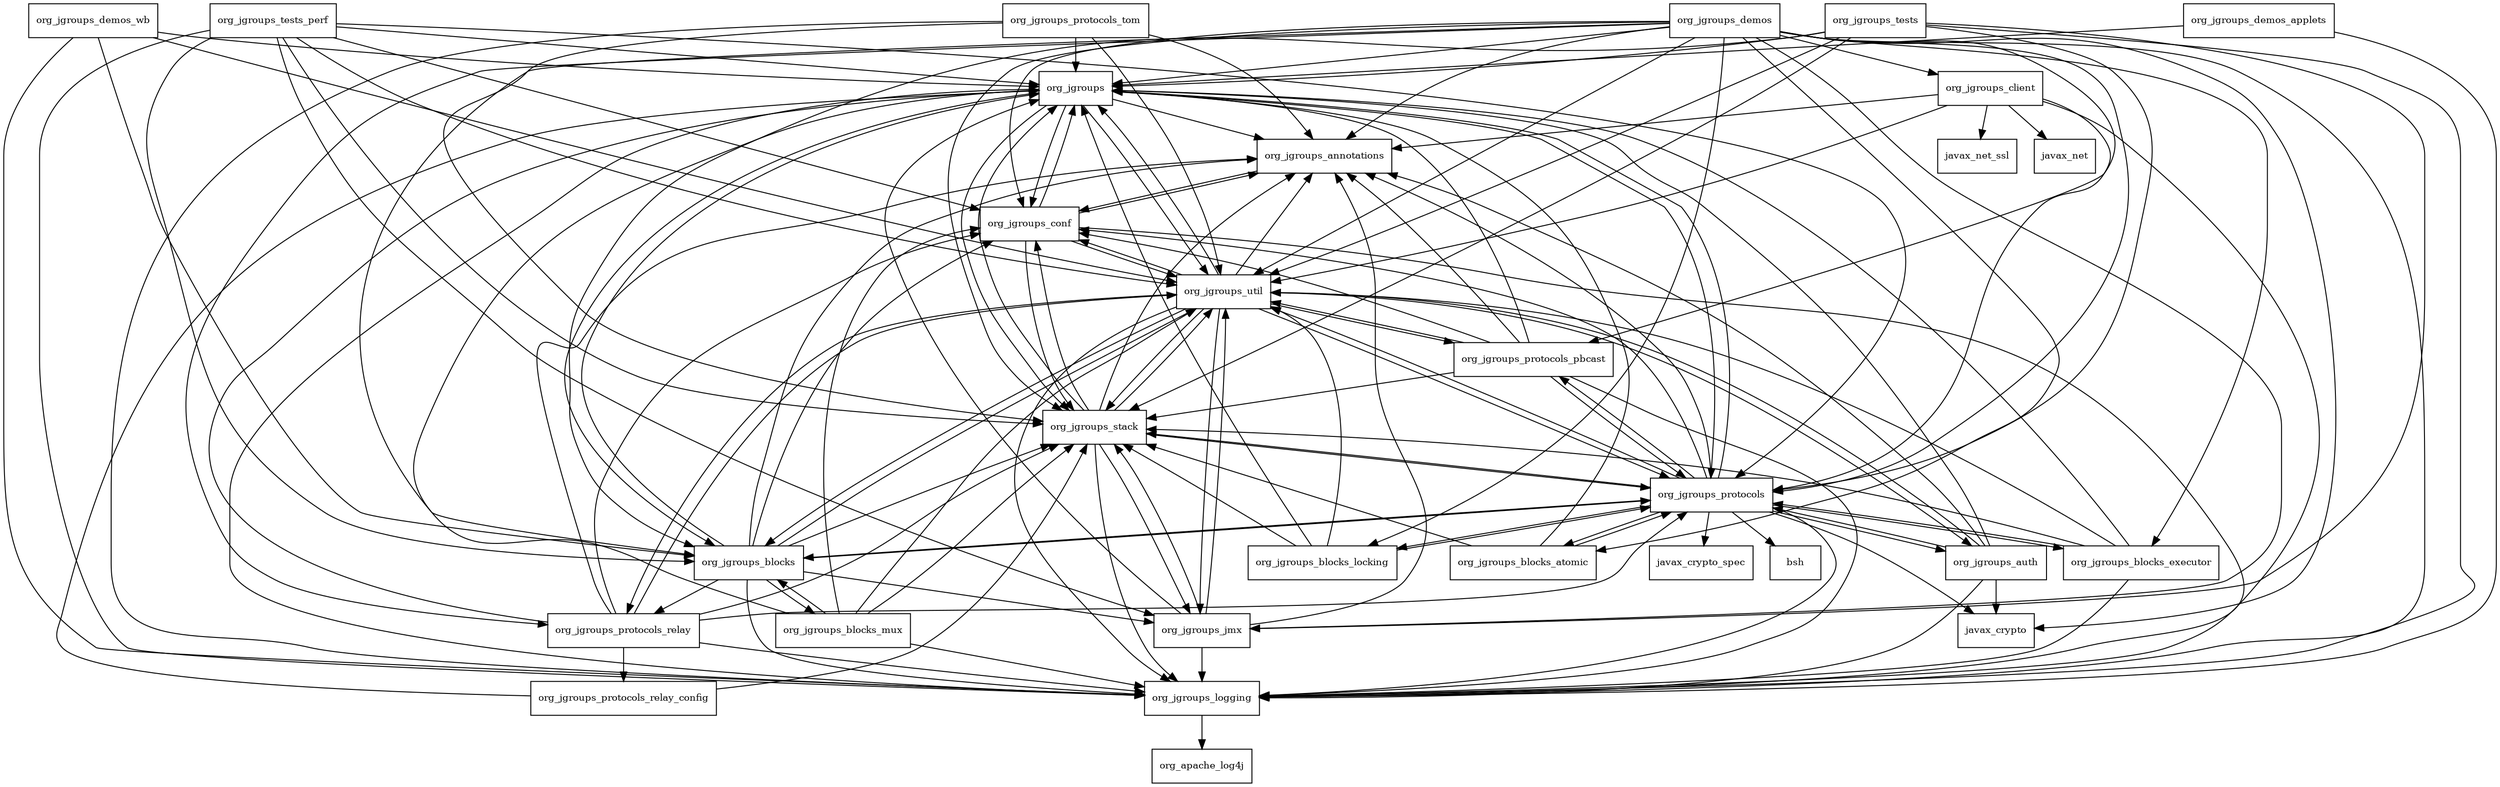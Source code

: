 digraph jgroups_3_2_13_Final_redhat_1_package_dependencies {
  node [shape = box, fontsize=10.0];
  org_jgroups -> org_jgroups_annotations;
  org_jgroups -> org_jgroups_blocks;
  org_jgroups -> org_jgroups_conf;
  org_jgroups -> org_jgroups_logging;
  org_jgroups -> org_jgroups_protocols;
  org_jgroups -> org_jgroups_stack;
  org_jgroups -> org_jgroups_util;
  org_jgroups_annotations -> org_jgroups_conf;
  org_jgroups_auth -> javax_crypto;
  org_jgroups_auth -> org_jgroups;
  org_jgroups_auth -> org_jgroups_annotations;
  org_jgroups_auth -> org_jgroups_logging;
  org_jgroups_auth -> org_jgroups_protocols;
  org_jgroups_auth -> org_jgroups_util;
  org_jgroups_blocks -> org_jgroups;
  org_jgroups_blocks -> org_jgroups_annotations;
  org_jgroups_blocks -> org_jgroups_blocks_mux;
  org_jgroups_blocks -> org_jgroups_conf;
  org_jgroups_blocks -> org_jgroups_jmx;
  org_jgroups_blocks -> org_jgroups_logging;
  org_jgroups_blocks -> org_jgroups_protocols;
  org_jgroups_blocks -> org_jgroups_protocols_relay;
  org_jgroups_blocks -> org_jgroups_stack;
  org_jgroups_blocks -> org_jgroups_util;
  org_jgroups_blocks_atomic -> org_jgroups;
  org_jgroups_blocks_atomic -> org_jgroups_protocols;
  org_jgroups_blocks_atomic -> org_jgroups_stack;
  org_jgroups_blocks_executor -> org_jgroups;
  org_jgroups_blocks_executor -> org_jgroups_logging;
  org_jgroups_blocks_executor -> org_jgroups_protocols;
  org_jgroups_blocks_executor -> org_jgroups_stack;
  org_jgroups_blocks_executor -> org_jgroups_util;
  org_jgroups_blocks_locking -> org_jgroups;
  org_jgroups_blocks_locking -> org_jgroups_protocols;
  org_jgroups_blocks_locking -> org_jgroups_stack;
  org_jgroups_blocks_locking -> org_jgroups_util;
  org_jgroups_blocks_mux -> org_jgroups;
  org_jgroups_blocks_mux -> org_jgroups_blocks;
  org_jgroups_blocks_mux -> org_jgroups_conf;
  org_jgroups_blocks_mux -> org_jgroups_logging;
  org_jgroups_blocks_mux -> org_jgroups_stack;
  org_jgroups_blocks_mux -> org_jgroups_util;
  org_jgroups_client -> javax_net;
  org_jgroups_client -> javax_net_ssl;
  org_jgroups_client -> org_jgroups_annotations;
  org_jgroups_client -> org_jgroups_logging;
  org_jgroups_client -> org_jgroups_protocols;
  org_jgroups_client -> org_jgroups_util;
  org_jgroups_conf -> org_jgroups;
  org_jgroups_conf -> org_jgroups_annotations;
  org_jgroups_conf -> org_jgroups_logging;
  org_jgroups_conf -> org_jgroups_stack;
  org_jgroups_conf -> org_jgroups_util;
  org_jgroups_demos -> javax_crypto;
  org_jgroups_demos -> org_jgroups;
  org_jgroups_demos -> org_jgroups_annotations;
  org_jgroups_demos -> org_jgroups_blocks;
  org_jgroups_demos -> org_jgroups_blocks_atomic;
  org_jgroups_demos -> org_jgroups_blocks_executor;
  org_jgroups_demos -> org_jgroups_blocks_locking;
  org_jgroups_demos -> org_jgroups_client;
  org_jgroups_demos -> org_jgroups_conf;
  org_jgroups_demos -> org_jgroups_jmx;
  org_jgroups_demos -> org_jgroups_logging;
  org_jgroups_demos -> org_jgroups_protocols;
  org_jgroups_demos -> org_jgroups_protocols_pbcast;
  org_jgroups_demos -> org_jgroups_protocols_relay;
  org_jgroups_demos -> org_jgroups_stack;
  org_jgroups_demos -> org_jgroups_util;
  org_jgroups_demos_applets -> org_jgroups;
  org_jgroups_demos_applets -> org_jgroups_logging;
  org_jgroups_demos_wb -> org_jgroups;
  org_jgroups_demos_wb -> org_jgroups_blocks;
  org_jgroups_demos_wb -> org_jgroups_logging;
  org_jgroups_demos_wb -> org_jgroups_util;
  org_jgroups_jmx -> org_jgroups;
  org_jgroups_jmx -> org_jgroups_annotations;
  org_jgroups_jmx -> org_jgroups_logging;
  org_jgroups_jmx -> org_jgroups_stack;
  org_jgroups_jmx -> org_jgroups_util;
  org_jgroups_logging -> org_apache_log4j;
  org_jgroups_protocols -> bsh;
  org_jgroups_protocols -> javax_crypto;
  org_jgroups_protocols -> javax_crypto_spec;
  org_jgroups_protocols -> org_jgroups;
  org_jgroups_protocols -> org_jgroups_annotations;
  org_jgroups_protocols -> org_jgroups_auth;
  org_jgroups_protocols -> org_jgroups_blocks;
  org_jgroups_protocols -> org_jgroups_blocks_atomic;
  org_jgroups_protocols -> org_jgroups_blocks_executor;
  org_jgroups_protocols -> org_jgroups_blocks_locking;
  org_jgroups_protocols -> org_jgroups_conf;
  org_jgroups_protocols -> org_jgroups_logging;
  org_jgroups_protocols -> org_jgroups_protocols_pbcast;
  org_jgroups_protocols -> org_jgroups_stack;
  org_jgroups_protocols -> org_jgroups_util;
  org_jgroups_protocols_pbcast -> org_jgroups;
  org_jgroups_protocols_pbcast -> org_jgroups_annotations;
  org_jgroups_protocols_pbcast -> org_jgroups_conf;
  org_jgroups_protocols_pbcast -> org_jgroups_logging;
  org_jgroups_protocols_pbcast -> org_jgroups_protocols;
  org_jgroups_protocols_pbcast -> org_jgroups_stack;
  org_jgroups_protocols_pbcast -> org_jgroups_util;
  org_jgroups_protocols_relay -> org_jgroups;
  org_jgroups_protocols_relay -> org_jgroups_annotations;
  org_jgroups_protocols_relay -> org_jgroups_conf;
  org_jgroups_protocols_relay -> org_jgroups_logging;
  org_jgroups_protocols_relay -> org_jgroups_protocols;
  org_jgroups_protocols_relay -> org_jgroups_protocols_relay_config;
  org_jgroups_protocols_relay -> org_jgroups_stack;
  org_jgroups_protocols_relay -> org_jgroups_util;
  org_jgroups_protocols_relay_config -> org_jgroups;
  org_jgroups_protocols_relay_config -> org_jgroups_stack;
  org_jgroups_protocols_tom -> org_jgroups;
  org_jgroups_protocols_tom -> org_jgroups_annotations;
  org_jgroups_protocols_tom -> org_jgroups_logging;
  org_jgroups_protocols_tom -> org_jgroups_stack;
  org_jgroups_protocols_tom -> org_jgroups_util;
  org_jgroups_stack -> org_jgroups;
  org_jgroups_stack -> org_jgroups_annotations;
  org_jgroups_stack -> org_jgroups_conf;
  org_jgroups_stack -> org_jgroups_jmx;
  org_jgroups_stack -> org_jgroups_logging;
  org_jgroups_stack -> org_jgroups_protocols;
  org_jgroups_stack -> org_jgroups_util;
  org_jgroups_tests -> org_jgroups;
  org_jgroups_tests -> org_jgroups_blocks;
  org_jgroups_tests -> org_jgroups_jmx;
  org_jgroups_tests -> org_jgroups_logging;
  org_jgroups_tests -> org_jgroups_protocols;
  org_jgroups_tests -> org_jgroups_stack;
  org_jgroups_tests -> org_jgroups_util;
  org_jgroups_tests_perf -> org_jgroups;
  org_jgroups_tests_perf -> org_jgroups_blocks;
  org_jgroups_tests_perf -> org_jgroups_conf;
  org_jgroups_tests_perf -> org_jgroups_jmx;
  org_jgroups_tests_perf -> org_jgroups_logging;
  org_jgroups_tests_perf -> org_jgroups_protocols;
  org_jgroups_tests_perf -> org_jgroups_stack;
  org_jgroups_tests_perf -> org_jgroups_util;
  org_jgroups_util -> org_jgroups;
  org_jgroups_util -> org_jgroups_annotations;
  org_jgroups_util -> org_jgroups_auth;
  org_jgroups_util -> org_jgroups_blocks;
  org_jgroups_util -> org_jgroups_conf;
  org_jgroups_util -> org_jgroups_jmx;
  org_jgroups_util -> org_jgroups_logging;
  org_jgroups_util -> org_jgroups_protocols;
  org_jgroups_util -> org_jgroups_protocols_pbcast;
  org_jgroups_util -> org_jgroups_protocols_relay;
  org_jgroups_util -> org_jgroups_stack;
}
